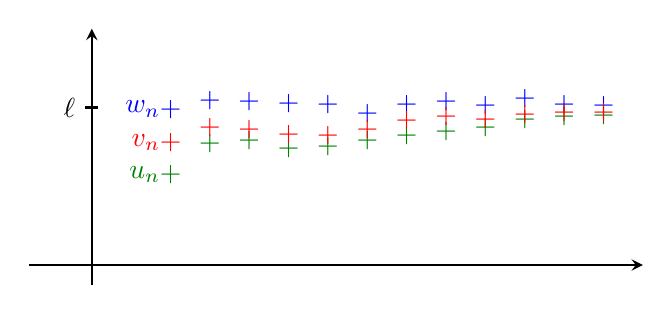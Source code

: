 ﻿\begin{tikzpicture}[thick,>=stealth]


\draw[->] (-0.8,0) -- (7,0);
\draw[->] (0,-0.25) -- (0,3);

\draw (-0.08,2.0) node[ left] {$\ell$} -- (0.08,2.0);

\begin{scope}[blue]
\node[left] at (1,1.98) {$w_n$};
\node at (1,1.98) {+};
\node at (1.5,2.09) {+};
\node at (2,2.07) {+};
\node at (2.5,2.05) {+};
\node at (3,2.04) {+};
\node at (3.5,1.92) {+};
\node at (4,2.04) {+};
\node at (4.5,2.08) {+};
\node at (5,2.02) {+};
\node at (5.5,2.11) {+};
\node at (6,2.04) {+};
\node at (6.5,2.02) {+};
\end{scope}

\begin{scope}[green!50!black]
\node[left] at (1,1.15) {$u_n$};
\node at (1,1.15) {+};
\node at (1.5,1.54) {+};
\node at (2,1.58) {+};
\node at (2.5,1.48) {+};
\node at (3,1.50) {+};
\node at (3.5,1.58) {+};
\node at (4,1.64) {+};
\node at (4.5,1.70) {+};
\node at (5,1.75) {+};
\node at (5.5,1.85) {+};
\node at (6,1.88) {+};
\node at (6.5,1.90) {+};
\end{scope}

\begin{scope}[red]
\node[left] at (1,1.55) {$v_n$};
\node at (1,1.55) {+};
\node at (1.5,1.74) {+};
\node at (2,1.72) {+};
\node at (2.5,1.65) {+};
\node at (3,1.64) {+};
\node at (3.5,1.72) {+};
\node at (4,1.84) {+};
\node at (4.5,1.88) {+};
\node at (5,1.85) {+};
\node at (5.5,1.91) {+};
\node at (6,1.94) {+};
\node at (6.5,1.93) {+};
\end{scope}

\end{tikzpicture}
